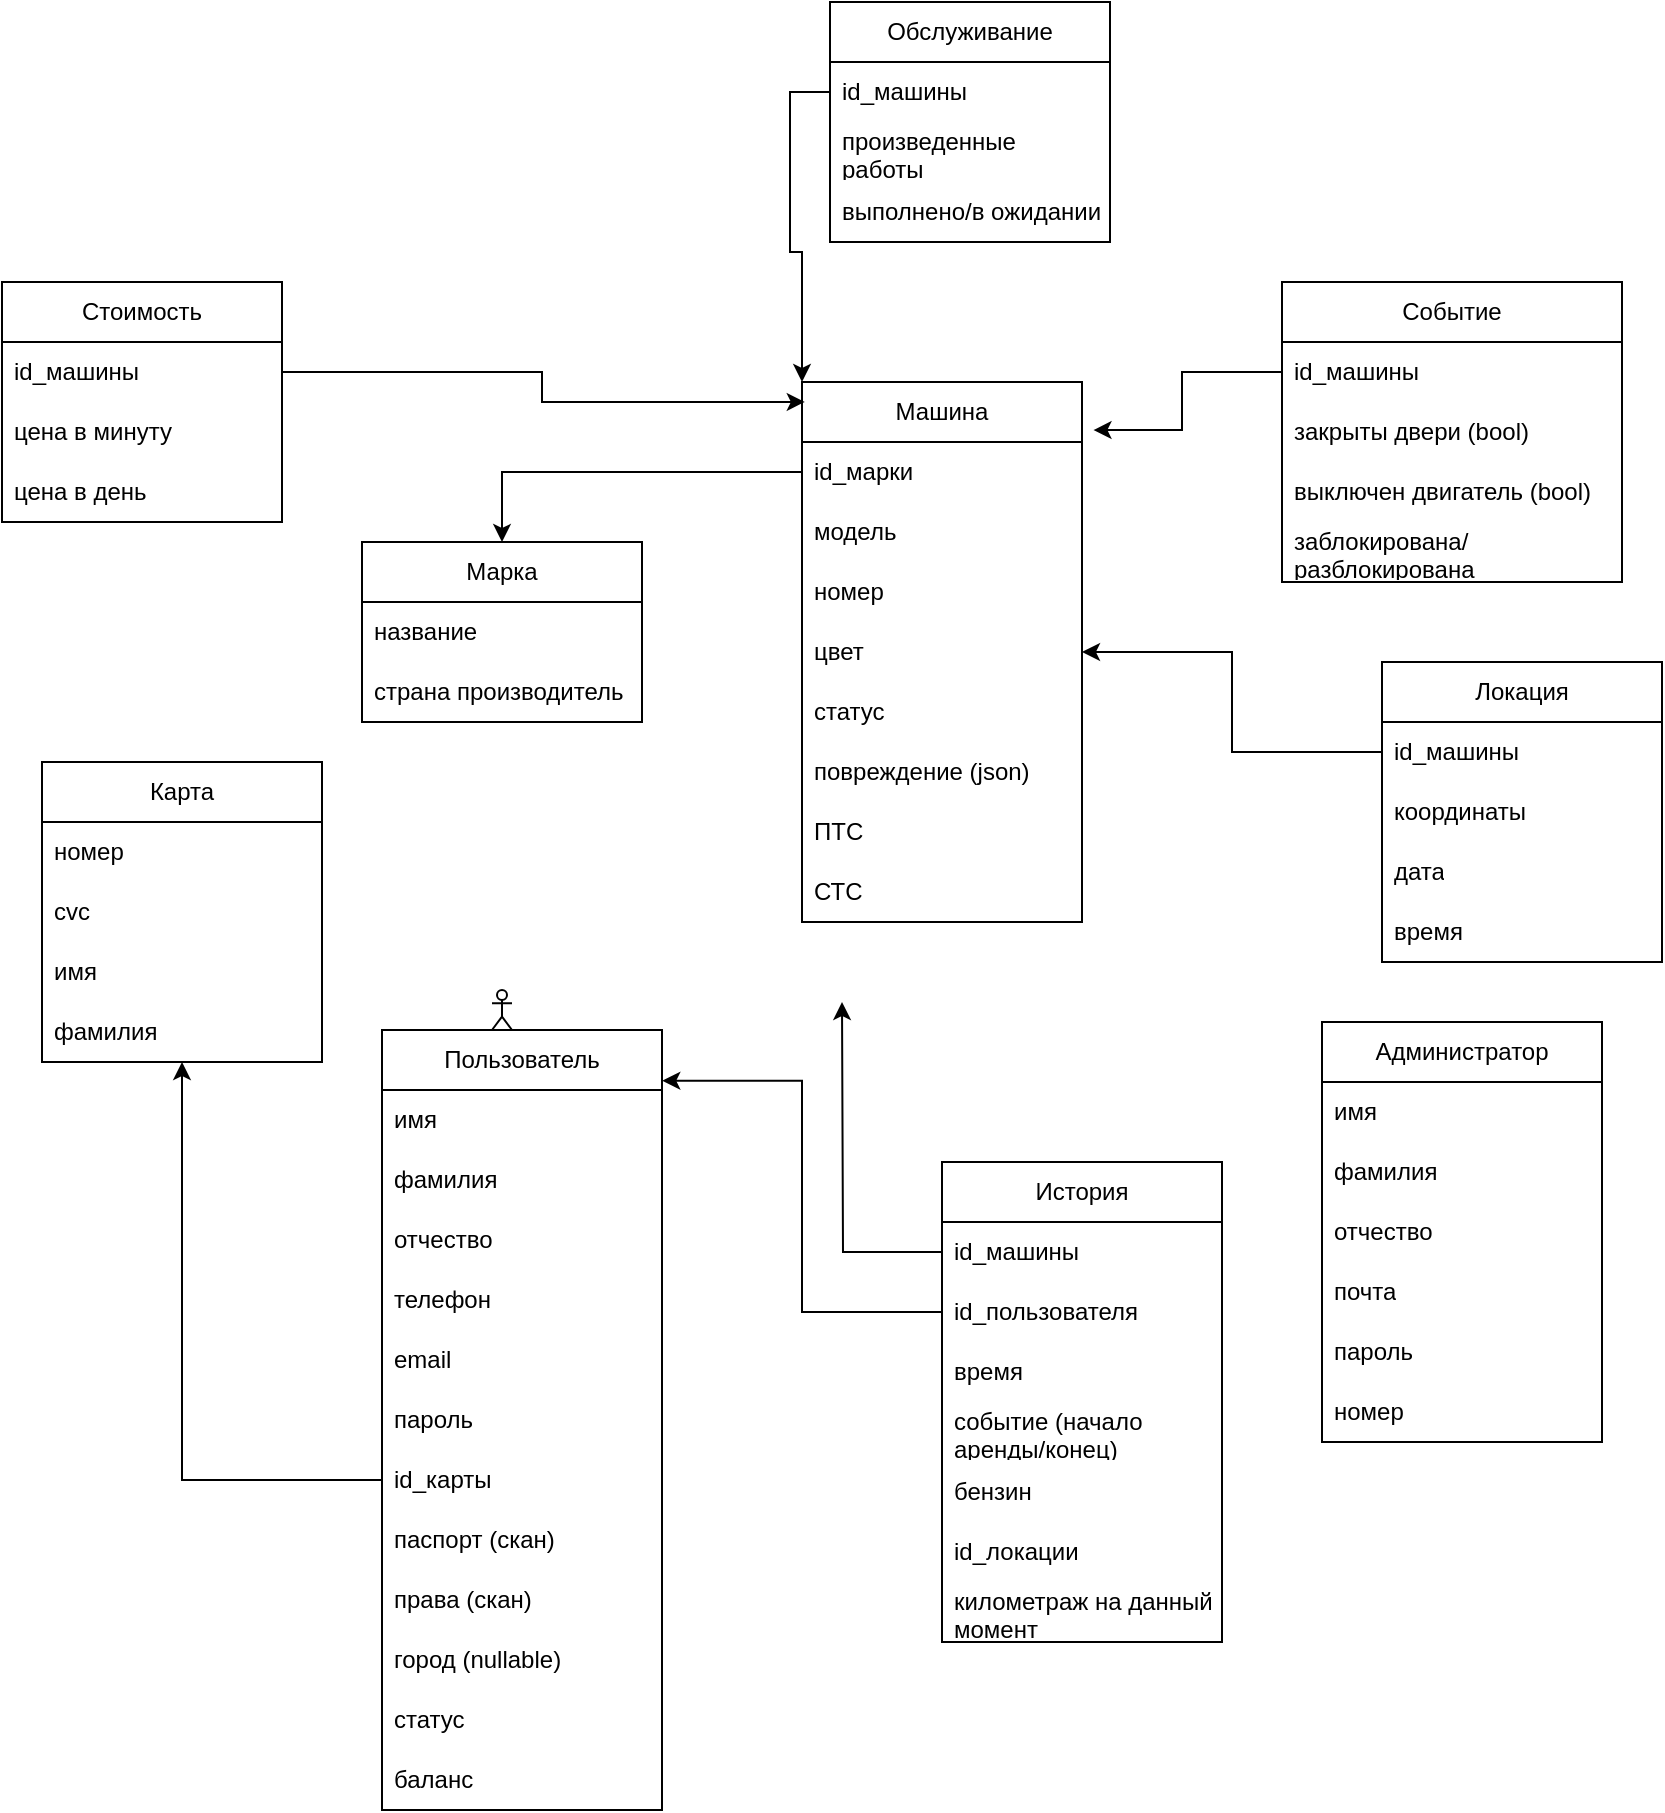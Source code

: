<mxfile version="24.0.5" type="device">
  <diagram name="Страница — 1" id="WXmpkiO_l2FCkSClakdp">
    <mxGraphModel dx="2117" dy="1726" grid="1" gridSize="10" guides="1" tooltips="1" connect="1" arrows="1" fold="1" page="1" pageScale="1" pageWidth="827" pageHeight="1169" math="0" shadow="0">
      <root>
        <mxCell id="0" />
        <mxCell id="1" parent="0" />
        <mxCell id="qoNsLPlohUqsEQr8uXkR-2" value="Марка" style="swimlane;fontStyle=0;childLayout=stackLayout;horizontal=1;startSize=30;horizontalStack=0;resizeParent=1;resizeParentMax=0;resizeLast=0;collapsible=1;marginBottom=0;whiteSpace=wrap;html=1;" parent="1" vertex="1">
          <mxGeometry x="40" y="130" width="140" height="90" as="geometry" />
        </mxCell>
        <mxCell id="qoNsLPlohUqsEQr8uXkR-3" value="название&lt;span style=&quot;white-space: pre;&quot;&gt;&#x9;&lt;/span&gt;&lt;span style=&quot;white-space: pre;&quot;&gt;&#x9;&lt;/span&gt;&lt;br&gt;" style="text;strokeColor=none;fillColor=none;align=left;verticalAlign=middle;spacingLeft=4;spacingRight=4;overflow=hidden;points=[[0,0.5],[1,0.5]];portConstraint=eastwest;rotatable=0;whiteSpace=wrap;html=1;" parent="qoNsLPlohUqsEQr8uXkR-2" vertex="1">
          <mxGeometry y="30" width="140" height="30" as="geometry" />
        </mxCell>
        <mxCell id="qoNsLPlohUqsEQr8uXkR-4" value="страна производитель" style="text;strokeColor=none;fillColor=none;align=left;verticalAlign=middle;spacingLeft=4;spacingRight=4;overflow=hidden;points=[[0,0.5],[1,0.5]];portConstraint=eastwest;rotatable=0;whiteSpace=wrap;html=1;" parent="qoNsLPlohUqsEQr8uXkR-2" vertex="1">
          <mxGeometry y="60" width="140" height="30" as="geometry" />
        </mxCell>
        <mxCell id="qoNsLPlohUqsEQr8uXkR-6" value="Машина" style="swimlane;fontStyle=0;childLayout=stackLayout;horizontal=1;startSize=30;horizontalStack=0;resizeParent=1;resizeParentMax=0;resizeLast=0;collapsible=1;marginBottom=0;whiteSpace=wrap;html=1;" parent="1" vertex="1">
          <mxGeometry x="260" y="50" width="140" height="270" as="geometry" />
        </mxCell>
        <mxCell id="qoNsLPlohUqsEQr8uXkR-7" value="id_марки" style="text;strokeColor=none;fillColor=none;align=left;verticalAlign=middle;spacingLeft=4;spacingRight=4;overflow=hidden;points=[[0,0.5],[1,0.5]];portConstraint=eastwest;rotatable=0;whiteSpace=wrap;html=1;" parent="qoNsLPlohUqsEQr8uXkR-6" vertex="1">
          <mxGeometry y="30" width="140" height="30" as="geometry" />
        </mxCell>
        <mxCell id="qoNsLPlohUqsEQr8uXkR-8" value="модель" style="text;strokeColor=none;fillColor=none;align=left;verticalAlign=middle;spacingLeft=4;spacingRight=4;overflow=hidden;points=[[0,0.5],[1,0.5]];portConstraint=eastwest;rotatable=0;whiteSpace=wrap;html=1;" parent="qoNsLPlohUqsEQr8uXkR-6" vertex="1">
          <mxGeometry y="60" width="140" height="30" as="geometry" />
        </mxCell>
        <mxCell id="qoNsLPlohUqsEQr8uXkR-9" value="номер" style="text;strokeColor=none;fillColor=none;align=left;verticalAlign=middle;spacingLeft=4;spacingRight=4;overflow=hidden;points=[[0,0.5],[1,0.5]];portConstraint=eastwest;rotatable=0;whiteSpace=wrap;html=1;" parent="qoNsLPlohUqsEQr8uXkR-6" vertex="1">
          <mxGeometry y="90" width="140" height="30" as="geometry" />
        </mxCell>
        <mxCell id="qoNsLPlohUqsEQr8uXkR-11" value="цвет" style="text;strokeColor=none;fillColor=none;align=left;verticalAlign=middle;spacingLeft=4;spacingRight=4;overflow=hidden;points=[[0,0.5],[1,0.5]];portConstraint=eastwest;rotatable=0;whiteSpace=wrap;html=1;" parent="qoNsLPlohUqsEQr8uXkR-6" vertex="1">
          <mxGeometry y="120" width="140" height="30" as="geometry" />
        </mxCell>
        <mxCell id="qoNsLPlohUqsEQr8uXkR-13" value="статус" style="text;strokeColor=none;fillColor=none;align=left;verticalAlign=middle;spacingLeft=4;spacingRight=4;overflow=hidden;points=[[0,0.5],[1,0.5]];portConstraint=eastwest;rotatable=0;whiteSpace=wrap;html=1;" parent="qoNsLPlohUqsEQr8uXkR-6" vertex="1">
          <mxGeometry y="150" width="140" height="30" as="geometry" />
        </mxCell>
        <mxCell id="qoNsLPlohUqsEQr8uXkR-14" value="повреждение (json)" style="text;strokeColor=none;fillColor=none;align=left;verticalAlign=middle;spacingLeft=4;spacingRight=4;overflow=hidden;points=[[0,0.5],[1,0.5]];portConstraint=eastwest;rotatable=0;whiteSpace=wrap;html=1;" parent="qoNsLPlohUqsEQr8uXkR-6" vertex="1">
          <mxGeometry y="180" width="140" height="30" as="geometry" />
        </mxCell>
        <mxCell id="qoNsLPlohUqsEQr8uXkR-54" value="ПТС" style="text;strokeColor=none;fillColor=none;align=left;verticalAlign=middle;spacingLeft=4;spacingRight=4;overflow=hidden;points=[[0,0.5],[1,0.5]];portConstraint=eastwest;rotatable=0;whiteSpace=wrap;html=1;" parent="qoNsLPlohUqsEQr8uXkR-6" vertex="1">
          <mxGeometry y="210" width="140" height="30" as="geometry" />
        </mxCell>
        <mxCell id="qoNsLPlohUqsEQr8uXkR-69" value="СТС" style="text;strokeColor=none;fillColor=none;align=left;verticalAlign=middle;spacingLeft=4;spacingRight=4;overflow=hidden;points=[[0,0.5],[1,0.5]];portConstraint=eastwest;rotatable=0;whiteSpace=wrap;html=1;" parent="qoNsLPlohUqsEQr8uXkR-6" vertex="1">
          <mxGeometry y="240" width="140" height="30" as="geometry" />
        </mxCell>
        <mxCell id="qoNsLPlohUqsEQr8uXkR-17" style="edgeStyle=orthogonalEdgeStyle;rounded=0;orthogonalLoop=1;jettySize=auto;html=1;" parent="1" source="qoNsLPlohUqsEQr8uXkR-7" target="qoNsLPlohUqsEQr8uXkR-2" edge="1">
          <mxGeometry relative="1" as="geometry" />
        </mxCell>
        <mxCell id="qoNsLPlohUqsEQr8uXkR-18" value="Пользователь" style="swimlane;fontStyle=0;childLayout=stackLayout;horizontal=1;startSize=30;horizontalStack=0;resizeParent=1;resizeParentMax=0;resizeLast=0;collapsible=1;marginBottom=0;whiteSpace=wrap;html=1;" parent="1" vertex="1">
          <mxGeometry x="50" y="374" width="140" height="390" as="geometry" />
        </mxCell>
        <mxCell id="qoNsLPlohUqsEQr8uXkR-19" value="имя" style="text;strokeColor=none;fillColor=none;align=left;verticalAlign=middle;spacingLeft=4;spacingRight=4;overflow=hidden;points=[[0,0.5],[1,0.5]];portConstraint=eastwest;rotatable=0;whiteSpace=wrap;html=1;" parent="qoNsLPlohUqsEQr8uXkR-18" vertex="1">
          <mxGeometry y="30" width="140" height="30" as="geometry" />
        </mxCell>
        <mxCell id="qoNsLPlohUqsEQr8uXkR-20" value="фамилия" style="text;strokeColor=none;fillColor=none;align=left;verticalAlign=middle;spacingLeft=4;spacingRight=4;overflow=hidden;points=[[0,0.5],[1,0.5]];portConstraint=eastwest;rotatable=0;whiteSpace=wrap;html=1;" parent="qoNsLPlohUqsEQr8uXkR-18" vertex="1">
          <mxGeometry y="60" width="140" height="30" as="geometry" />
        </mxCell>
        <mxCell id="qoNsLPlohUqsEQr8uXkR-21" value="отчество" style="text;strokeColor=none;fillColor=none;align=left;verticalAlign=middle;spacingLeft=4;spacingRight=4;overflow=hidden;points=[[0,0.5],[1,0.5]];portConstraint=eastwest;rotatable=0;whiteSpace=wrap;html=1;" parent="qoNsLPlohUqsEQr8uXkR-18" vertex="1">
          <mxGeometry y="90" width="140" height="30" as="geometry" />
        </mxCell>
        <mxCell id="qoNsLPlohUqsEQr8uXkR-26" value="телефон" style="text;strokeColor=none;fillColor=none;align=left;verticalAlign=middle;spacingLeft=4;spacingRight=4;overflow=hidden;points=[[0,0.5],[1,0.5]];portConstraint=eastwest;rotatable=0;whiteSpace=wrap;html=1;" parent="qoNsLPlohUqsEQr8uXkR-18" vertex="1">
          <mxGeometry y="120" width="140" height="30" as="geometry" />
        </mxCell>
        <mxCell id="qoNsLPlohUqsEQr8uXkR-27" value="email" style="text;strokeColor=none;fillColor=none;align=left;verticalAlign=middle;spacingLeft=4;spacingRight=4;overflow=hidden;points=[[0,0.5],[1,0.5]];portConstraint=eastwest;rotatable=0;whiteSpace=wrap;html=1;" parent="qoNsLPlohUqsEQr8uXkR-18" vertex="1">
          <mxGeometry y="150" width="140" height="30" as="geometry" />
        </mxCell>
        <mxCell id="qoNsLPlohUqsEQr8uXkR-28" value="пароль" style="text;strokeColor=none;fillColor=none;align=left;verticalAlign=middle;spacingLeft=4;spacingRight=4;overflow=hidden;points=[[0,0.5],[1,0.5]];portConstraint=eastwest;rotatable=0;whiteSpace=wrap;html=1;" parent="qoNsLPlohUqsEQr8uXkR-18" vertex="1">
          <mxGeometry y="180" width="140" height="30" as="geometry" />
        </mxCell>
        <mxCell id="qoNsLPlohUqsEQr8uXkR-53" value="id_карты" style="text;strokeColor=none;fillColor=none;align=left;verticalAlign=middle;spacingLeft=4;spacingRight=4;overflow=hidden;points=[[0,0.5],[1,0.5]];portConstraint=eastwest;rotatable=0;whiteSpace=wrap;html=1;" parent="qoNsLPlohUqsEQr8uXkR-18" vertex="1">
          <mxGeometry y="210" width="140" height="30" as="geometry" />
        </mxCell>
        <mxCell id="qoNsLPlohUqsEQr8uXkR-29" value="паспорт (скан)" style="text;strokeColor=none;fillColor=none;align=left;verticalAlign=middle;spacingLeft=4;spacingRight=4;overflow=hidden;points=[[0,0.5],[1,0.5]];portConstraint=eastwest;rotatable=0;whiteSpace=wrap;html=1;" parent="qoNsLPlohUqsEQr8uXkR-18" vertex="1">
          <mxGeometry y="240" width="140" height="30" as="geometry" />
        </mxCell>
        <mxCell id="qoNsLPlohUqsEQr8uXkR-30" value="права (скан)" style="text;strokeColor=none;fillColor=none;align=left;verticalAlign=middle;spacingLeft=4;spacingRight=4;overflow=hidden;points=[[0,0.5],[1,0.5]];portConstraint=eastwest;rotatable=0;whiteSpace=wrap;html=1;" parent="qoNsLPlohUqsEQr8uXkR-18" vertex="1">
          <mxGeometry y="270" width="140" height="30" as="geometry" />
        </mxCell>
        <mxCell id="qoNsLPlohUqsEQr8uXkR-31" value="город (nullable)" style="text;strokeColor=none;fillColor=none;align=left;verticalAlign=middle;spacingLeft=4;spacingRight=4;overflow=hidden;points=[[0,0.5],[1,0.5]];portConstraint=eastwest;rotatable=0;whiteSpace=wrap;html=1;" parent="qoNsLPlohUqsEQr8uXkR-18" vertex="1">
          <mxGeometry y="300" width="140" height="30" as="geometry" />
        </mxCell>
        <mxCell id="VxQJnx2ihtQND0ne9DcF-1" value="статус" style="text;strokeColor=none;fillColor=none;align=left;verticalAlign=middle;spacingLeft=4;spacingRight=4;overflow=hidden;points=[[0,0.5],[1,0.5]];portConstraint=eastwest;rotatable=0;whiteSpace=wrap;html=1;" vertex="1" parent="qoNsLPlohUqsEQr8uXkR-18">
          <mxGeometry y="330" width="140" height="30" as="geometry" />
        </mxCell>
        <mxCell id="VxQJnx2ihtQND0ne9DcF-2" value="баланс" style="text;strokeColor=none;fillColor=none;align=left;verticalAlign=middle;spacingLeft=4;spacingRight=4;overflow=hidden;points=[[0,0.5],[1,0.5]];portConstraint=eastwest;rotatable=0;whiteSpace=wrap;html=1;" vertex="1" parent="qoNsLPlohUqsEQr8uXkR-18">
          <mxGeometry y="360" width="140" height="30" as="geometry" />
        </mxCell>
        <mxCell id="qoNsLPlohUqsEQr8uXkR-32" value="Событие" style="swimlane;fontStyle=0;childLayout=stackLayout;horizontal=1;startSize=30;horizontalStack=0;resizeParent=1;resizeParentMax=0;resizeLast=0;collapsible=1;marginBottom=0;whiteSpace=wrap;html=1;" parent="1" vertex="1">
          <mxGeometry x="500" width="170" height="150" as="geometry" />
        </mxCell>
        <mxCell id="qoNsLPlohUqsEQr8uXkR-33" value="id_машины" style="text;strokeColor=none;fillColor=none;align=left;verticalAlign=middle;spacingLeft=4;spacingRight=4;overflow=hidden;points=[[0,0.5],[1,0.5]];portConstraint=eastwest;rotatable=0;whiteSpace=wrap;html=1;" parent="qoNsLPlohUqsEQr8uXkR-32" vertex="1">
          <mxGeometry y="30" width="170" height="30" as="geometry" />
        </mxCell>
        <mxCell id="qoNsLPlohUqsEQr8uXkR-34" value="закрыты двери (bool)" style="text;strokeColor=none;fillColor=none;align=left;verticalAlign=middle;spacingLeft=4;spacingRight=4;overflow=hidden;points=[[0,0.5],[1,0.5]];portConstraint=eastwest;rotatable=0;whiteSpace=wrap;html=1;" parent="qoNsLPlohUqsEQr8uXkR-32" vertex="1">
          <mxGeometry y="60" width="170" height="30" as="geometry" />
        </mxCell>
        <mxCell id="qoNsLPlohUqsEQr8uXkR-35" value="выключен двигатель (bool)" style="text;strokeColor=none;fillColor=none;align=left;verticalAlign=middle;spacingLeft=4;spacingRight=4;overflow=hidden;points=[[0,0.5],[1,0.5]];portConstraint=eastwest;rotatable=0;whiteSpace=wrap;html=1;" parent="qoNsLPlohUqsEQr8uXkR-32" vertex="1">
          <mxGeometry y="90" width="170" height="30" as="geometry" />
        </mxCell>
        <mxCell id="qoNsLPlohUqsEQr8uXkR-79" value="заблокирована/разблокирована" style="text;strokeColor=none;fillColor=none;align=left;verticalAlign=middle;spacingLeft=4;spacingRight=4;overflow=hidden;points=[[0,0.5],[1,0.5]];portConstraint=eastwest;rotatable=0;whiteSpace=wrap;html=1;" parent="qoNsLPlohUqsEQr8uXkR-32" vertex="1">
          <mxGeometry y="120" width="170" height="30" as="geometry" />
        </mxCell>
        <mxCell id="qoNsLPlohUqsEQr8uXkR-36" style="edgeStyle=orthogonalEdgeStyle;rounded=0;orthogonalLoop=1;jettySize=auto;html=1;entryX=1.041;entryY=0.089;entryDx=0;entryDy=0;entryPerimeter=0;" parent="1" source="qoNsLPlohUqsEQr8uXkR-33" target="qoNsLPlohUqsEQr8uXkR-6" edge="1">
          <mxGeometry relative="1" as="geometry" />
        </mxCell>
        <mxCell id="qoNsLPlohUqsEQr8uXkR-37" value="Локация" style="swimlane;fontStyle=0;childLayout=stackLayout;horizontal=1;startSize=30;horizontalStack=0;resizeParent=1;resizeParentMax=0;resizeLast=0;collapsible=1;marginBottom=0;whiteSpace=wrap;html=1;" parent="1" vertex="1">
          <mxGeometry x="550" y="190" width="140" height="150" as="geometry" />
        </mxCell>
        <mxCell id="qoNsLPlohUqsEQr8uXkR-38" value="id_машины" style="text;strokeColor=none;fillColor=none;align=left;verticalAlign=middle;spacingLeft=4;spacingRight=4;overflow=hidden;points=[[0,0.5],[1,0.5]];portConstraint=eastwest;rotatable=0;whiteSpace=wrap;html=1;" parent="qoNsLPlohUqsEQr8uXkR-37" vertex="1">
          <mxGeometry y="30" width="140" height="30" as="geometry" />
        </mxCell>
        <mxCell id="qoNsLPlohUqsEQr8uXkR-39" value="координаты" style="text;strokeColor=none;fillColor=none;align=left;verticalAlign=middle;spacingLeft=4;spacingRight=4;overflow=hidden;points=[[0,0.5],[1,0.5]];portConstraint=eastwest;rotatable=0;whiteSpace=wrap;html=1;" parent="qoNsLPlohUqsEQr8uXkR-37" vertex="1">
          <mxGeometry y="60" width="140" height="30" as="geometry" />
        </mxCell>
        <mxCell id="qoNsLPlohUqsEQr8uXkR-40" value="дата" style="text;strokeColor=none;fillColor=none;align=left;verticalAlign=middle;spacingLeft=4;spacingRight=4;overflow=hidden;points=[[0,0.5],[1,0.5]];portConstraint=eastwest;rotatable=0;whiteSpace=wrap;html=1;" parent="qoNsLPlohUqsEQr8uXkR-37" vertex="1">
          <mxGeometry y="90" width="140" height="30" as="geometry" />
        </mxCell>
        <mxCell id="qoNsLPlohUqsEQr8uXkR-41" value="время" style="text;strokeColor=none;fillColor=none;align=left;verticalAlign=middle;spacingLeft=4;spacingRight=4;overflow=hidden;points=[[0,0.5],[1,0.5]];portConstraint=eastwest;rotatable=0;whiteSpace=wrap;html=1;" parent="qoNsLPlohUqsEQr8uXkR-37" vertex="1">
          <mxGeometry y="120" width="140" height="30" as="geometry" />
        </mxCell>
        <mxCell id="qoNsLPlohUqsEQr8uXkR-42" style="edgeStyle=orthogonalEdgeStyle;rounded=0;orthogonalLoop=1;jettySize=auto;html=1;" parent="1" source="qoNsLPlohUqsEQr8uXkR-38" target="qoNsLPlohUqsEQr8uXkR-6" edge="1">
          <mxGeometry relative="1" as="geometry" />
        </mxCell>
        <mxCell id="qoNsLPlohUqsEQr8uXkR-43" value="История" style="swimlane;fontStyle=0;childLayout=stackLayout;horizontal=1;startSize=30;horizontalStack=0;resizeParent=1;resizeParentMax=0;resizeLast=0;collapsible=1;marginBottom=0;whiteSpace=wrap;html=1;" parent="1" vertex="1">
          <mxGeometry x="330" y="440" width="140" height="240" as="geometry" />
        </mxCell>
        <mxCell id="qoNsLPlohUqsEQr8uXkR-72" style="edgeStyle=orthogonalEdgeStyle;rounded=0;orthogonalLoop=1;jettySize=auto;html=1;" parent="qoNsLPlohUqsEQr8uXkR-43" source="qoNsLPlohUqsEQr8uXkR-44" edge="1">
          <mxGeometry relative="1" as="geometry">
            <mxPoint x="-50" y="-80" as="targetPoint" />
          </mxGeometry>
        </mxCell>
        <mxCell id="qoNsLPlohUqsEQr8uXkR-44" value="id_машины" style="text;strokeColor=none;fillColor=none;align=left;verticalAlign=middle;spacingLeft=4;spacingRight=4;overflow=hidden;points=[[0,0.5],[1,0.5]];portConstraint=eastwest;rotatable=0;whiteSpace=wrap;html=1;" parent="qoNsLPlohUqsEQr8uXkR-43" vertex="1">
          <mxGeometry y="30" width="140" height="30" as="geometry" />
        </mxCell>
        <mxCell id="qoNsLPlohUqsEQr8uXkR-45" value="id_пользователя" style="text;strokeColor=none;fillColor=none;align=left;verticalAlign=middle;spacingLeft=4;spacingRight=4;overflow=hidden;points=[[0,0.5],[1,0.5]];portConstraint=eastwest;rotatable=0;whiteSpace=wrap;html=1;" parent="qoNsLPlohUqsEQr8uXkR-43" vertex="1">
          <mxGeometry y="60" width="140" height="30" as="geometry" />
        </mxCell>
        <mxCell id="qoNsLPlohUqsEQr8uXkR-46" value="время" style="text;strokeColor=none;fillColor=none;align=left;verticalAlign=middle;spacingLeft=4;spacingRight=4;overflow=hidden;points=[[0,0.5],[1,0.5]];portConstraint=eastwest;rotatable=0;whiteSpace=wrap;html=1;" parent="qoNsLPlohUqsEQr8uXkR-43" vertex="1">
          <mxGeometry y="90" width="140" height="30" as="geometry" />
        </mxCell>
        <mxCell id="qoNsLPlohUqsEQr8uXkR-47" value="событие (начало аренды/конец)" style="text;strokeColor=none;fillColor=none;align=left;verticalAlign=middle;spacingLeft=4;spacingRight=4;overflow=hidden;points=[[0,0.5],[1,0.5]];portConstraint=eastwest;rotatable=0;whiteSpace=wrap;html=1;" parent="qoNsLPlohUqsEQr8uXkR-43" vertex="1">
          <mxGeometry y="120" width="140" height="30" as="geometry" />
        </mxCell>
        <mxCell id="qoNsLPlohUqsEQr8uXkR-48" value="бензин" style="text;strokeColor=none;fillColor=none;align=left;verticalAlign=middle;spacingLeft=4;spacingRight=4;overflow=hidden;points=[[0,0.5],[1,0.5]];portConstraint=eastwest;rotatable=0;whiteSpace=wrap;html=1;" parent="qoNsLPlohUqsEQr8uXkR-43" vertex="1">
          <mxGeometry y="150" width="140" height="30" as="geometry" />
        </mxCell>
        <mxCell id="qoNsLPlohUqsEQr8uXkR-49" value="id_локации" style="text;strokeColor=none;fillColor=none;align=left;verticalAlign=middle;spacingLeft=4;spacingRight=4;overflow=hidden;points=[[0,0.5],[1,0.5]];portConstraint=eastwest;rotatable=0;whiteSpace=wrap;html=1;" parent="qoNsLPlohUqsEQr8uXkR-43" vertex="1">
          <mxGeometry y="180" width="140" height="30" as="geometry" />
        </mxCell>
        <mxCell id="qoNsLPlohUqsEQr8uXkR-50" value="километраж на данный момент" style="text;strokeColor=none;fillColor=none;align=left;verticalAlign=middle;spacingLeft=4;spacingRight=4;overflow=hidden;points=[[0,0.5],[1,0.5]];portConstraint=eastwest;rotatable=0;whiteSpace=wrap;html=1;" parent="qoNsLPlohUqsEQr8uXkR-43" vertex="1">
          <mxGeometry y="210" width="140" height="30" as="geometry" />
        </mxCell>
        <mxCell id="qoNsLPlohUqsEQr8uXkR-55" value="Администратор" style="swimlane;fontStyle=0;childLayout=stackLayout;horizontal=1;startSize=30;horizontalStack=0;resizeParent=1;resizeParentMax=0;resizeLast=0;collapsible=1;marginBottom=0;whiteSpace=wrap;html=1;" parent="1" vertex="1">
          <mxGeometry x="520" y="370" width="140" height="210" as="geometry" />
        </mxCell>
        <mxCell id="qoNsLPlohUqsEQr8uXkR-56" value="имя" style="text;strokeColor=none;fillColor=none;align=left;verticalAlign=middle;spacingLeft=4;spacingRight=4;overflow=hidden;points=[[0,0.5],[1,0.5]];portConstraint=eastwest;rotatable=0;whiteSpace=wrap;html=1;" parent="qoNsLPlohUqsEQr8uXkR-55" vertex="1">
          <mxGeometry y="30" width="140" height="30" as="geometry" />
        </mxCell>
        <mxCell id="qoNsLPlohUqsEQr8uXkR-57" value="фамилия" style="text;strokeColor=none;fillColor=none;align=left;verticalAlign=middle;spacingLeft=4;spacingRight=4;overflow=hidden;points=[[0,0.5],[1,0.5]];portConstraint=eastwest;rotatable=0;whiteSpace=wrap;html=1;" parent="qoNsLPlohUqsEQr8uXkR-55" vertex="1">
          <mxGeometry y="60" width="140" height="30" as="geometry" />
        </mxCell>
        <mxCell id="qoNsLPlohUqsEQr8uXkR-58" value="отчество" style="text;strokeColor=none;fillColor=none;align=left;verticalAlign=middle;spacingLeft=4;spacingRight=4;overflow=hidden;points=[[0,0.5],[1,0.5]];portConstraint=eastwest;rotatable=0;whiteSpace=wrap;html=1;" parent="qoNsLPlohUqsEQr8uXkR-55" vertex="1">
          <mxGeometry y="90" width="140" height="30" as="geometry" />
        </mxCell>
        <mxCell id="qoNsLPlohUqsEQr8uXkR-59" value="почта" style="text;strokeColor=none;fillColor=none;align=left;verticalAlign=middle;spacingLeft=4;spacingRight=4;overflow=hidden;points=[[0,0.5],[1,0.5]];portConstraint=eastwest;rotatable=0;whiteSpace=wrap;html=1;" parent="qoNsLPlohUqsEQr8uXkR-55" vertex="1">
          <mxGeometry y="120" width="140" height="30" as="geometry" />
        </mxCell>
        <mxCell id="qoNsLPlohUqsEQr8uXkR-60" value="пароль" style="text;strokeColor=none;fillColor=none;align=left;verticalAlign=middle;spacingLeft=4;spacingRight=4;overflow=hidden;points=[[0,0.5],[1,0.5]];portConstraint=eastwest;rotatable=0;whiteSpace=wrap;html=1;" parent="qoNsLPlohUqsEQr8uXkR-55" vertex="1">
          <mxGeometry y="150" width="140" height="30" as="geometry" />
        </mxCell>
        <mxCell id="qoNsLPlohUqsEQr8uXkR-61" value="номер" style="text;strokeColor=none;fillColor=none;align=left;verticalAlign=middle;spacingLeft=4;spacingRight=4;overflow=hidden;points=[[0,0.5],[1,0.5]];portConstraint=eastwest;rotatable=0;whiteSpace=wrap;html=1;" parent="qoNsLPlohUqsEQr8uXkR-55" vertex="1">
          <mxGeometry y="180" width="140" height="30" as="geometry" />
        </mxCell>
        <mxCell id="qoNsLPlohUqsEQr8uXkR-64" value="Карта" style="swimlane;fontStyle=0;childLayout=stackLayout;horizontal=1;startSize=30;horizontalStack=0;resizeParent=1;resizeParentMax=0;resizeLast=0;collapsible=1;marginBottom=0;whiteSpace=wrap;html=1;" parent="1" vertex="1">
          <mxGeometry x="-120" y="240" width="140" height="150" as="geometry" />
        </mxCell>
        <mxCell id="qoNsLPlohUqsEQr8uXkR-65" value="номер" style="text;strokeColor=none;fillColor=none;align=left;verticalAlign=middle;spacingLeft=4;spacingRight=4;overflow=hidden;points=[[0,0.5],[1,0.5]];portConstraint=eastwest;rotatable=0;whiteSpace=wrap;html=1;" parent="qoNsLPlohUqsEQr8uXkR-64" vertex="1">
          <mxGeometry y="30" width="140" height="30" as="geometry" />
        </mxCell>
        <mxCell id="qoNsLPlohUqsEQr8uXkR-66" value="cvc" style="text;strokeColor=none;fillColor=none;align=left;verticalAlign=middle;spacingLeft=4;spacingRight=4;overflow=hidden;points=[[0,0.5],[1,0.5]];portConstraint=eastwest;rotatable=0;whiteSpace=wrap;html=1;" parent="qoNsLPlohUqsEQr8uXkR-64" vertex="1">
          <mxGeometry y="60" width="140" height="30" as="geometry" />
        </mxCell>
        <mxCell id="qoNsLPlohUqsEQr8uXkR-67" value="имя" style="text;strokeColor=none;fillColor=none;align=left;verticalAlign=middle;spacingLeft=4;spacingRight=4;overflow=hidden;points=[[0,0.5],[1,0.5]];portConstraint=eastwest;rotatable=0;whiteSpace=wrap;html=1;" parent="qoNsLPlohUqsEQr8uXkR-64" vertex="1">
          <mxGeometry y="90" width="140" height="30" as="geometry" />
        </mxCell>
        <mxCell id="qoNsLPlohUqsEQr8uXkR-68" value="фамилия" style="text;strokeColor=none;fillColor=none;align=left;verticalAlign=middle;spacingLeft=4;spacingRight=4;overflow=hidden;points=[[0,0.5],[1,0.5]];portConstraint=eastwest;rotatable=0;whiteSpace=wrap;html=1;" parent="qoNsLPlohUqsEQr8uXkR-64" vertex="1">
          <mxGeometry y="120" width="140" height="30" as="geometry" />
        </mxCell>
        <mxCell id="qoNsLPlohUqsEQr8uXkR-70" style="edgeStyle=orthogonalEdgeStyle;rounded=0;orthogonalLoop=1;jettySize=auto;html=1;entryX=1.001;entryY=0.065;entryDx=0;entryDy=0;entryPerimeter=0;" parent="1" source="qoNsLPlohUqsEQr8uXkR-45" target="qoNsLPlohUqsEQr8uXkR-18" edge="1">
          <mxGeometry relative="1" as="geometry" />
        </mxCell>
        <mxCell id="qoNsLPlohUqsEQr8uXkR-73" style="edgeStyle=orthogonalEdgeStyle;rounded=0;orthogonalLoop=1;jettySize=auto;html=1;" parent="1" source="qoNsLPlohUqsEQr8uXkR-53" target="qoNsLPlohUqsEQr8uXkR-64" edge="1">
          <mxGeometry relative="1" as="geometry" />
        </mxCell>
        <mxCell id="qoNsLPlohUqsEQr8uXkR-74" value="Стоимость" style="swimlane;fontStyle=0;childLayout=stackLayout;horizontal=1;startSize=30;horizontalStack=0;resizeParent=1;resizeParentMax=0;resizeLast=0;collapsible=1;marginBottom=0;whiteSpace=wrap;html=1;" parent="1" vertex="1">
          <mxGeometry x="-140" width="140" height="120" as="geometry" />
        </mxCell>
        <mxCell id="qoNsLPlohUqsEQr8uXkR-75" value="id_машины" style="text;strokeColor=none;fillColor=none;align=left;verticalAlign=middle;spacingLeft=4;spacingRight=4;overflow=hidden;points=[[0,0.5],[1,0.5]];portConstraint=eastwest;rotatable=0;whiteSpace=wrap;html=1;" parent="qoNsLPlohUqsEQr8uXkR-74" vertex="1">
          <mxGeometry y="30" width="140" height="30" as="geometry" />
        </mxCell>
        <mxCell id="qoNsLPlohUqsEQr8uXkR-76" value="цена в минуту" style="text;strokeColor=none;fillColor=none;align=left;verticalAlign=middle;spacingLeft=4;spacingRight=4;overflow=hidden;points=[[0,0.5],[1,0.5]];portConstraint=eastwest;rotatable=0;whiteSpace=wrap;html=1;" parent="qoNsLPlohUqsEQr8uXkR-74" vertex="1">
          <mxGeometry y="60" width="140" height="30" as="geometry" />
        </mxCell>
        <mxCell id="qoNsLPlohUqsEQr8uXkR-77" value="цена в день" style="text;strokeColor=none;fillColor=none;align=left;verticalAlign=middle;spacingLeft=4;spacingRight=4;overflow=hidden;points=[[0,0.5],[1,0.5]];portConstraint=eastwest;rotatable=0;whiteSpace=wrap;html=1;" parent="qoNsLPlohUqsEQr8uXkR-74" vertex="1">
          <mxGeometry y="90" width="140" height="30" as="geometry" />
        </mxCell>
        <mxCell id="qoNsLPlohUqsEQr8uXkR-78" style="edgeStyle=orthogonalEdgeStyle;rounded=0;orthogonalLoop=1;jettySize=auto;html=1;entryX=0.01;entryY=0.037;entryDx=0;entryDy=0;entryPerimeter=0;" parent="1" source="qoNsLPlohUqsEQr8uXkR-75" target="qoNsLPlohUqsEQr8uXkR-6" edge="1">
          <mxGeometry relative="1" as="geometry" />
        </mxCell>
        <mxCell id="qoNsLPlohUqsEQr8uXkR-80" value="Обслуживание" style="swimlane;fontStyle=0;childLayout=stackLayout;horizontal=1;startSize=30;horizontalStack=0;resizeParent=1;resizeParentMax=0;resizeLast=0;collapsible=1;marginBottom=0;whiteSpace=wrap;html=1;" parent="1" vertex="1">
          <mxGeometry x="274" y="-140" width="140" height="120" as="geometry" />
        </mxCell>
        <mxCell id="qoNsLPlohUqsEQr8uXkR-81" value="id_машины" style="text;strokeColor=none;fillColor=none;align=left;verticalAlign=middle;spacingLeft=4;spacingRight=4;overflow=hidden;points=[[0,0.5],[1,0.5]];portConstraint=eastwest;rotatable=0;whiteSpace=wrap;html=1;" parent="qoNsLPlohUqsEQr8uXkR-80" vertex="1">
          <mxGeometry y="30" width="140" height="30" as="geometry" />
        </mxCell>
        <mxCell id="qoNsLPlohUqsEQr8uXkR-82" value="произведенные работы" style="text;strokeColor=none;fillColor=none;align=left;verticalAlign=middle;spacingLeft=4;spacingRight=4;overflow=hidden;points=[[0,0.5],[1,0.5]];portConstraint=eastwest;rotatable=0;whiteSpace=wrap;html=1;" parent="qoNsLPlohUqsEQr8uXkR-80" vertex="1">
          <mxGeometry y="60" width="140" height="30" as="geometry" />
        </mxCell>
        <mxCell id="qoNsLPlohUqsEQr8uXkR-83" value="выполнено/в ожидании" style="text;strokeColor=none;fillColor=none;align=left;verticalAlign=middle;spacingLeft=4;spacingRight=4;overflow=hidden;points=[[0,0.5],[1,0.5]];portConstraint=eastwest;rotatable=0;whiteSpace=wrap;html=1;" parent="qoNsLPlohUqsEQr8uXkR-80" vertex="1">
          <mxGeometry y="90" width="140" height="30" as="geometry" />
        </mxCell>
        <mxCell id="qoNsLPlohUqsEQr8uXkR-84" style="edgeStyle=orthogonalEdgeStyle;rounded=0;orthogonalLoop=1;jettySize=auto;html=1;entryX=0;entryY=0;entryDx=0;entryDy=0;" parent="1" source="qoNsLPlohUqsEQr8uXkR-81" target="qoNsLPlohUqsEQr8uXkR-6" edge="1">
          <mxGeometry relative="1" as="geometry" />
        </mxCell>
        <mxCell id="qoNsLPlohUqsEQr8uXkR-87" value="" style="shape=umlActor;verticalLabelPosition=bottom;verticalAlign=top;html=1;outlineConnect=0;" parent="1" vertex="1">
          <mxGeometry x="105" y="354" width="10" height="20" as="geometry" />
        </mxCell>
      </root>
    </mxGraphModel>
  </diagram>
</mxfile>
